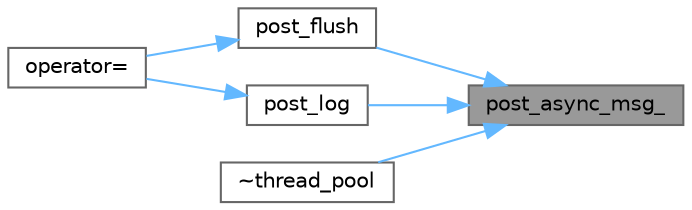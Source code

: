digraph "post_async_msg_"
{
 // LATEX_PDF_SIZE
  bgcolor="transparent";
  edge [fontname=Helvetica,fontsize=10,labelfontname=Helvetica,labelfontsize=10];
  node [fontname=Helvetica,fontsize=10,shape=box,height=0.2,width=0.4];
  rankdir="RL";
  Node1 [id="Node000001",label="post_async_msg_",height=0.2,width=0.4,color="gray40", fillcolor="grey60", style="filled", fontcolor="black",tooltip=" "];
  Node1 -> Node2 [id="edge1_Node000001_Node000002",dir="back",color="steelblue1",style="solid",tooltip=" "];
  Node2 [id="Node000002",label="post_flush",height=0.2,width=0.4,color="grey40", fillcolor="white", style="filled",URL="$classspdlog_1_1details_1_1thread__pool.html#ac734c9845fec3ae7973f5d4185a3b385",tooltip=" "];
  Node2 -> Node3 [id="edge2_Node000002_Node000003",dir="back",color="steelblue1",style="solid",tooltip=" "];
  Node3 [id="Node000003",label="operator=",height=0.2,width=0.4,color="grey40", fillcolor="white", style="filled",URL="$classspdlog_1_1details_1_1thread__pool.html#a1f7d3e1727aac8ca0f0c14c17da33efe",tooltip=" "];
  Node1 -> Node4 [id="edge3_Node000001_Node000004",dir="back",color="steelblue1",style="solid",tooltip=" "];
  Node4 [id="Node000004",label="post_log",height=0.2,width=0.4,color="grey40", fillcolor="white", style="filled",URL="$classspdlog_1_1details_1_1thread__pool.html#a15b8d620d3786c237137ff32c7e532b1",tooltip=" "];
  Node4 -> Node3 [id="edge4_Node000004_Node000003",dir="back",color="steelblue1",style="solid",tooltip=" "];
  Node1 -> Node5 [id="edge5_Node000001_Node000005",dir="back",color="steelblue1",style="solid",tooltip=" "];
  Node5 [id="Node000005",label="~thread_pool",height=0.2,width=0.4,color="grey40", fillcolor="white", style="filled",URL="$classspdlog_1_1details_1_1thread__pool.html#ae5bca1a6ea7e08aa32bdb37ba7f28e7b",tooltip=" "];
}
